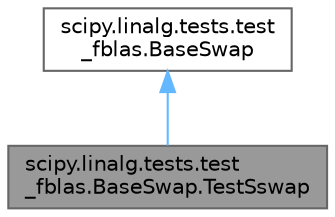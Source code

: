 digraph "scipy.linalg.tests.test_fblas.BaseSwap.TestSswap"
{
 // LATEX_PDF_SIZE
  bgcolor="transparent";
  edge [fontname=Helvetica,fontsize=10,labelfontname=Helvetica,labelfontsize=10];
  node [fontname=Helvetica,fontsize=10,shape=box,height=0.2,width=0.4];
  Node1 [id="Node000001",label="scipy.linalg.tests.test\l_fblas.BaseSwap.TestSswap",height=0.2,width=0.4,color="gray40", fillcolor="grey60", style="filled", fontcolor="black",tooltip=" "];
  Node2 -> Node1 [id="edge1_Node000001_Node000002",dir="back",color="steelblue1",style="solid",tooltip=" "];
  Node2 [id="Node000002",label="scipy.linalg.tests.test\l_fblas.BaseSwap",height=0.2,width=0.4,color="gray40", fillcolor="white", style="filled",URL="$d5/d15/classscipy_1_1linalg_1_1tests_1_1test__fblas_1_1BaseSwap.html",tooltip=" "];
}
